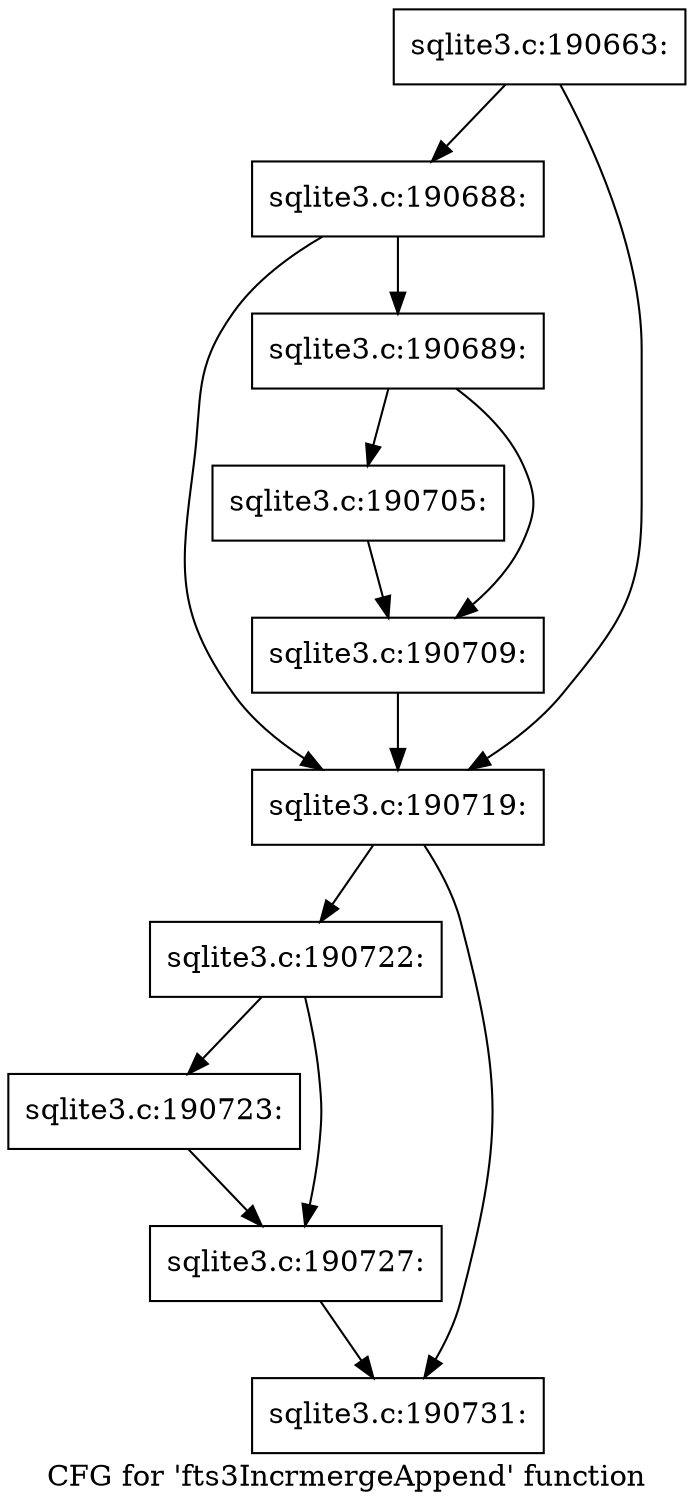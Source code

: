 digraph "CFG for 'fts3IncrmergeAppend' function" {
	label="CFG for 'fts3IncrmergeAppend' function";

	Node0x55c0fb1a7c10 [shape=record,label="{sqlite3.c:190663:}"];
	Node0x55c0fb1a7c10 -> Node0x55c0fb1b5ae0;
	Node0x55c0fb1a7c10 -> Node0x55c0fb1b5a90;
	Node0x55c0fb1b5ae0 [shape=record,label="{sqlite3.c:190688:}"];
	Node0x55c0fb1b5ae0 -> Node0x55c0fb1b5a40;
	Node0x55c0fb1b5ae0 -> Node0x55c0fb1b5a90;
	Node0x55c0fb1b5a40 [shape=record,label="{sqlite3.c:190689:}"];
	Node0x55c0fb1b5a40 -> Node0x55c0fb1b76e0;
	Node0x55c0fb1b5a40 -> Node0x55c0fb1b7730;
	Node0x55c0fb1b76e0 [shape=record,label="{sqlite3.c:190705:}"];
	Node0x55c0fb1b76e0 -> Node0x55c0fb1b7730;
	Node0x55c0fb1b7730 [shape=record,label="{sqlite3.c:190709:}"];
	Node0x55c0fb1b7730 -> Node0x55c0fb1b5a90;
	Node0x55c0fb1b5a90 [shape=record,label="{sqlite3.c:190719:}"];
	Node0x55c0fb1b5a90 -> Node0x55c0f6d0f690;
	Node0x55c0fb1b5a90 -> Node0x55c0fb1b8220;
	Node0x55c0f6d0f690 [shape=record,label="{sqlite3.c:190722:}"];
	Node0x55c0f6d0f690 -> Node0x55c0fb1bab20;
	Node0x55c0f6d0f690 -> Node0x55c0fb1bab70;
	Node0x55c0fb1bab20 [shape=record,label="{sqlite3.c:190723:}"];
	Node0x55c0fb1bab20 -> Node0x55c0fb1bab70;
	Node0x55c0fb1bab70 [shape=record,label="{sqlite3.c:190727:}"];
	Node0x55c0fb1bab70 -> Node0x55c0fb1b8220;
	Node0x55c0fb1b8220 [shape=record,label="{sqlite3.c:190731:}"];
}
